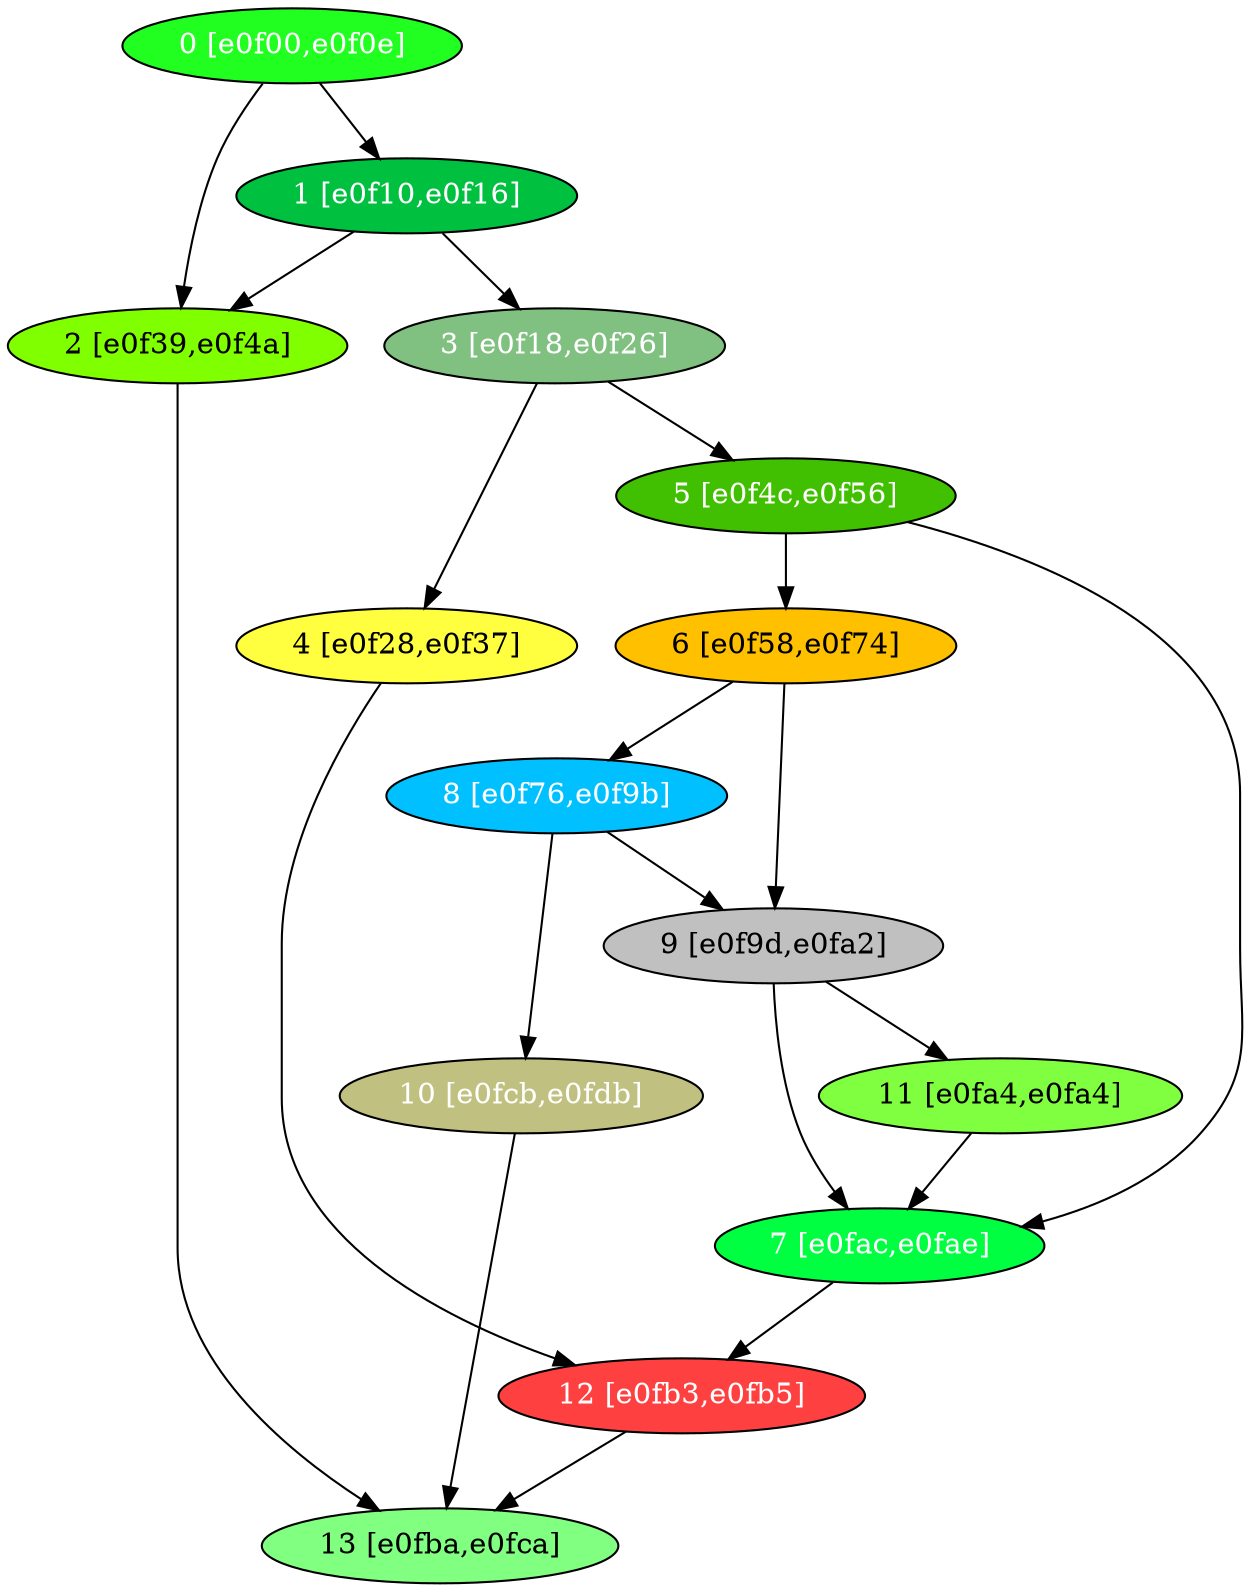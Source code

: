 diGraph libnss3{
	libnss3_0  [style=filled fillcolor="#20FF20" fontcolor="#ffffff" shape=oval label="0 [e0f00,e0f0e]"]
	libnss3_1  [style=filled fillcolor="#00C040" fontcolor="#ffffff" shape=oval label="1 [e0f10,e0f16]"]
	libnss3_2  [style=filled fillcolor="#80FF00" fontcolor="#000000" shape=oval label="2 [e0f39,e0f4a]"]
	libnss3_3  [style=filled fillcolor="#80C080" fontcolor="#ffffff" shape=oval label="3 [e0f18,e0f26]"]
	libnss3_4  [style=filled fillcolor="#FFFF40" fontcolor="#000000" shape=oval label="4 [e0f28,e0f37]"]
	libnss3_5  [style=filled fillcolor="#40C000" fontcolor="#ffffff" shape=oval label="5 [e0f4c,e0f56]"]
	libnss3_6  [style=filled fillcolor="#FFC000" fontcolor="#000000" shape=oval label="6 [e0f58,e0f74]"]
	libnss3_7  [style=filled fillcolor="#00FF40" fontcolor="#ffffff" shape=oval label="7 [e0fac,e0fae]"]
	libnss3_8  [style=filled fillcolor="#00C0FF" fontcolor="#ffffff" shape=oval label="8 [e0f76,e0f9b]"]
	libnss3_9  [style=filled fillcolor="#C0C0C0" fontcolor="#000000" shape=oval label="9 [e0f9d,e0fa2]"]
	libnss3_a  [style=filled fillcolor="#C0C080" fontcolor="#ffffff" shape=oval label="10 [e0fcb,e0fdb]"]
	libnss3_b  [style=filled fillcolor="#80FF40" fontcolor="#000000" shape=oval label="11 [e0fa4,e0fa4]"]
	libnss3_c  [style=filled fillcolor="#FF4040" fontcolor="#ffffff" shape=oval label="12 [e0fb3,e0fb5]"]
	libnss3_d  [style=filled fillcolor="#80FF80" fontcolor="#000000" shape=oval label="13 [e0fba,e0fca]"]

	libnss3_0 -> libnss3_1
	libnss3_0 -> libnss3_2
	libnss3_1 -> libnss3_2
	libnss3_1 -> libnss3_3
	libnss3_2 -> libnss3_d
	libnss3_3 -> libnss3_4
	libnss3_3 -> libnss3_5
	libnss3_4 -> libnss3_c
	libnss3_5 -> libnss3_6
	libnss3_5 -> libnss3_7
	libnss3_6 -> libnss3_8
	libnss3_6 -> libnss3_9
	libnss3_7 -> libnss3_c
	libnss3_8 -> libnss3_9
	libnss3_8 -> libnss3_a
	libnss3_9 -> libnss3_7
	libnss3_9 -> libnss3_b
	libnss3_a -> libnss3_d
	libnss3_b -> libnss3_7
	libnss3_c -> libnss3_d
}